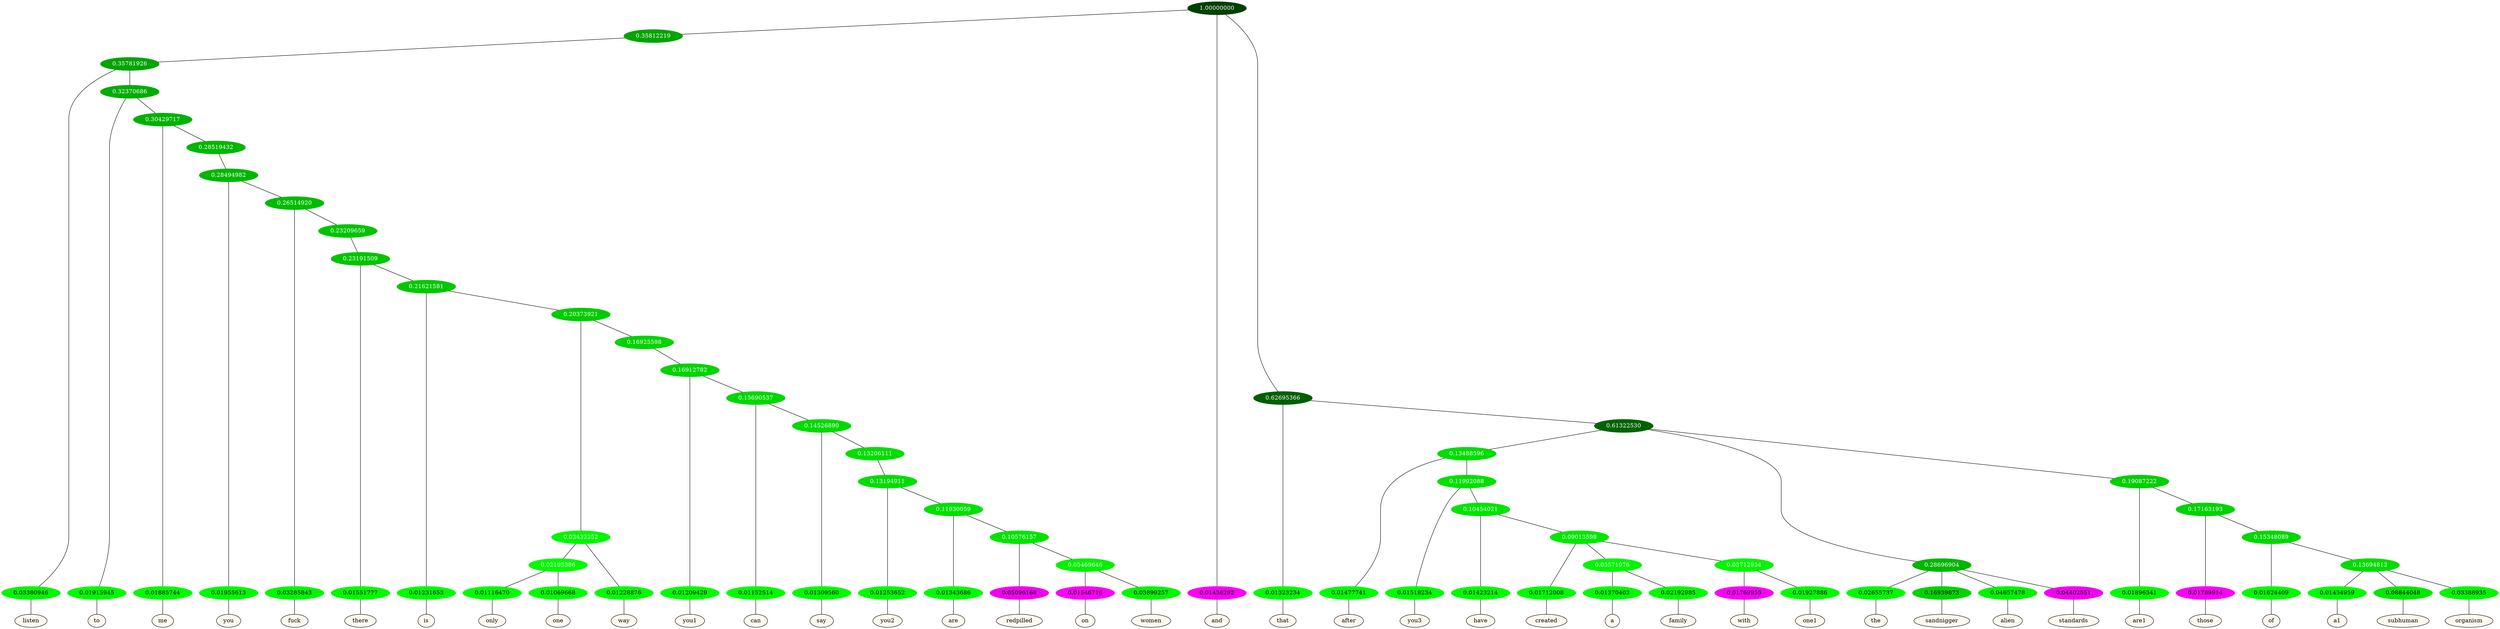 graph {
	node [format=png height=0.15 nodesep=0.001 ordering=out overlap=prism overlap_scaling=0.01 ranksep=0.001 ratio=0.2 style=filled width=0.15]
	{
		rank=same
		a_w_7 [label=listen color=black fillcolor=floralwhite style="filled,solid"]
		a_w_12 [label=to color=black fillcolor=floralwhite style="filled,solid"]
		a_w_22 [label=me color=black fillcolor=floralwhite style="filled,solid"]
		a_w_33 [label=you color=black fillcolor=floralwhite style="filled,solid"]
		a_w_41 [label=fuck color=black fillcolor=floralwhite style="filled,solid"]
		a_w_48 [label=there color=black fillcolor=floralwhite style="filled,solid"]
		a_w_50 [label=is color=black fillcolor=floralwhite style="filled,solid"]
		a_w_57 [label=only color=black fillcolor=floralwhite style="filled,solid"]
		a_w_58 [label=one color=black fillcolor=floralwhite style="filled,solid"]
		a_w_55 [label=way color=black fillcolor=floralwhite style="filled,solid"]
		a_w_59 [label=you1 color=black fillcolor=floralwhite style="filled,solid"]
		a_w_61 [label=can color=black fillcolor=floralwhite style="filled,solid"]
		a_w_63 [label=say color=black fillcolor=floralwhite style="filled,solid"]
		a_w_66 [label=you2 color=black fillcolor=floralwhite style="filled,solid"]
		a_w_68 [label=are color=black fillcolor=floralwhite style="filled,solid"]
		a_w_70 [label=redpilled color=black fillcolor=floralwhite style="filled,solid"]
		a_w_72 [label=on color=black fillcolor=floralwhite style="filled,solid"]
		a_w_73 [label=women color=black fillcolor=floralwhite style="filled,solid"]
		a_w_2 [label=and color=black fillcolor=floralwhite style="filled,solid"]
		a_w_5 [label=that color=black fillcolor=floralwhite style="filled,solid"]
		a_w_14 [label=after color=black fillcolor=floralwhite style="filled,solid"]
		a_w_24 [label=you3 color=black fillcolor=floralwhite style="filled,solid"]
		a_w_29 [label=have color=black fillcolor=floralwhite style="filled,solid"]
		a_w_35 [label=created color=black fillcolor=floralwhite style="filled,solid"]
		a_w_43 [label=a color=black fillcolor=floralwhite style="filled,solid"]
		a_w_44 [label=family color=black fillcolor=floralwhite style="filled,solid"]
		a_w_45 [label=with color=black fillcolor=floralwhite style="filled,solid"]
		a_w_46 [label=one1 color=black fillcolor=floralwhite style="filled,solid"]
		a_w_16 [label=the color=black fillcolor=floralwhite style="filled,solid"]
		a_w_17 [label=sandnigger color=black fillcolor=floralwhite style="filled,solid"]
		a_w_18 [label=alien color=black fillcolor=floralwhite style="filled,solid"]
		a_w_19 [label=standards color=black fillcolor=floralwhite style="filled,solid"]
		a_w_20 [label=are1 color=black fillcolor=floralwhite style="filled,solid"]
		a_w_26 [label=those color=black fillcolor=floralwhite style="filled,solid"]
		a_w_31 [label=of color=black fillcolor=floralwhite style="filled,solid"]
		a_w_38 [label=a1 color=black fillcolor=floralwhite style="filled,solid"]
		a_w_39 [label=subhuman color=black fillcolor=floralwhite style="filled,solid"]
		a_w_40 [label=organism color=black fillcolor=floralwhite style="filled,solid"]
	}
	a_n_7 -- a_w_7
	a_n_12 -- a_w_12
	a_n_22 -- a_w_22
	a_n_33 -- a_w_33
	a_n_41 -- a_w_41
	a_n_48 -- a_w_48
	a_n_50 -- a_w_50
	a_n_57 -- a_w_57
	a_n_58 -- a_w_58
	a_n_55 -- a_w_55
	a_n_59 -- a_w_59
	a_n_61 -- a_w_61
	a_n_63 -- a_w_63
	a_n_66 -- a_w_66
	a_n_68 -- a_w_68
	a_n_70 -- a_w_70
	a_n_72 -- a_w_72
	a_n_73 -- a_w_73
	a_n_2 -- a_w_2
	a_n_5 -- a_w_5
	a_n_14 -- a_w_14
	a_n_24 -- a_w_24
	a_n_29 -- a_w_29
	a_n_35 -- a_w_35
	a_n_43 -- a_w_43
	a_n_44 -- a_w_44
	a_n_45 -- a_w_45
	a_n_46 -- a_w_46
	a_n_16 -- a_w_16
	a_n_17 -- a_w_17
	a_n_18 -- a_w_18
	a_n_19 -- a_w_19
	a_n_20 -- a_w_20
	a_n_26 -- a_w_26
	a_n_31 -- a_w_31
	a_n_38 -- a_w_38
	a_n_39 -- a_w_39
	a_n_40 -- a_w_40
	{
		rank=same
		a_n_7 [label=0.03380946 color="0.334 1.000 0.966" fontcolor=black]
		a_n_12 [label=0.01915945 color="0.334 1.000 0.981" fontcolor=black]
		a_n_22 [label=0.01885744 color="0.334 1.000 0.981" fontcolor=black]
		a_n_33 [label=0.01955613 color="0.334 1.000 0.980" fontcolor=black]
		a_n_41 [label=0.03285843 color="0.334 1.000 0.967" fontcolor=black]
		a_n_48 [label=0.01551777 color="0.334 1.000 0.984" fontcolor=black]
		a_n_50 [label=0.01231653 color="0.334 1.000 0.988" fontcolor=black]
		a_n_57 [label=0.01116470 color="0.334 1.000 0.989" fontcolor=black]
		a_n_58 [label=0.01069668 color="0.334 1.000 0.989" fontcolor=black]
		a_n_55 [label=0.01228876 color="0.334 1.000 0.988" fontcolor=black]
		a_n_59 [label=0.01209429 color="0.334 1.000 0.988" fontcolor=black]
		a_n_61 [label=0.01152514 color="0.334 1.000 0.988" fontcolor=black]
		a_n_63 [label=0.01309560 color="0.334 1.000 0.987" fontcolor=black]
		a_n_66 [label=0.01253652 color="0.334 1.000 0.987" fontcolor=black]
		a_n_68 [label=0.01343686 color="0.334 1.000 0.987" fontcolor=black]
		a_n_70 [label=0.05096168 color="0.835 1.000 0.949" fontcolor=black]
		a_n_72 [label=0.01546716 color="0.835 1.000 0.985" fontcolor=black]
		a_n_73 [label=0.03899257 color="0.334 1.000 0.961" fontcolor=black]
		a_n_2 [label=0.01436292 color="0.835 1.000 0.986" fontcolor=black]
		a_n_5 [label=0.01323234 color="0.334 1.000 0.987" fontcolor=black]
		a_n_14 [label=0.01477741 color="0.334 1.000 0.985" fontcolor=black]
		a_n_24 [label=0.01518234 color="0.334 1.000 0.985" fontcolor=black]
		a_n_29 [label=0.01423214 color="0.334 1.000 0.986" fontcolor=black]
		a_n_35 [label=0.01712008 color="0.334 1.000 0.983" fontcolor=black]
		a_n_43 [label=0.01370403 color="0.334 1.000 0.986" fontcolor=black]
		a_n_44 [label=0.02192985 color="0.334 1.000 0.978" fontcolor=black]
		a_n_45 [label=0.01769955 color="0.835 1.000 0.982" fontcolor=black]
		a_n_46 [label=0.01927886 color="0.334 1.000 0.981" fontcolor=black]
		a_n_16 [label=0.02655737 color="0.334 1.000 0.973" fontcolor=black]
		a_n_17 [label=0.16939873 color="0.334 1.000 0.831" fontcolor=black]
		a_n_18 [label=0.04657478 color="0.334 1.000 0.953" fontcolor=black]
		a_n_19 [label=0.04402551 color="0.835 1.000 0.956" fontcolor=black]
		a_n_20 [label=0.01896341 color="0.334 1.000 0.981" fontcolor=black]
		a_n_26 [label=0.01789914 color="0.835 1.000 0.982" fontcolor=black]
		a_n_31 [label=0.01624409 color="0.334 1.000 0.984" fontcolor=black]
		a_n_38 [label=0.01434959 color="0.334 1.000 0.986" fontcolor=black]
		a_n_39 [label=0.08844048 color="0.334 1.000 0.912" fontcolor=black]
		a_n_40 [label=0.03388935 color="0.334 1.000 0.966" fontcolor=black]
	}
	a_n_0 [label=1.00000000 color="0.334 1.000 0.250" fontcolor=grey99]
	a_n_1 [label=0.35812219 color="0.334 1.000 0.642" fontcolor=grey99]
	a_n_0 -- a_n_1
	a_n_0 -- a_n_2
	a_n_3 [label=0.62695366 color="0.334 1.000 0.373" fontcolor=grey99]
	a_n_0 -- a_n_3
	a_n_4 [label=0.35781926 color="0.334 1.000 0.642" fontcolor=grey99]
	a_n_1 -- a_n_4
	a_n_3 -- a_n_5
	a_n_6 [label=0.61322530 color="0.334 1.000 0.387" fontcolor=grey99]
	a_n_3 -- a_n_6
	a_n_4 -- a_n_7
	a_n_8 [label=0.32370686 color="0.334 1.000 0.676" fontcolor=grey99]
	a_n_4 -- a_n_8
	a_n_9 [label=0.13488596 color="0.334 1.000 0.865" fontcolor=grey99]
	a_n_6 -- a_n_9
	a_n_10 [label=0.28696904 color="0.334 1.000 0.713" fontcolor=grey99]
	a_n_6 -- a_n_10
	a_n_11 [label=0.19087222 color="0.334 1.000 0.809" fontcolor=grey99]
	a_n_6 -- a_n_11
	a_n_8 -- a_n_12
	a_n_13 [label=0.30429717 color="0.334 1.000 0.696" fontcolor=grey99]
	a_n_8 -- a_n_13
	a_n_9 -- a_n_14
	a_n_15 [label=0.11992088 color="0.334 1.000 0.880" fontcolor=grey99]
	a_n_9 -- a_n_15
	a_n_10 -- a_n_16
	a_n_10 -- a_n_17
	a_n_10 -- a_n_18
	a_n_10 -- a_n_19
	a_n_11 -- a_n_20
	a_n_21 [label=0.17163193 color="0.334 1.000 0.828" fontcolor=grey99]
	a_n_11 -- a_n_21
	a_n_13 -- a_n_22
	a_n_23 [label=0.28519432 color="0.334 1.000 0.715" fontcolor=grey99]
	a_n_13 -- a_n_23
	a_n_15 -- a_n_24
	a_n_25 [label=0.10454021 color="0.334 1.000 0.895" fontcolor=grey99]
	a_n_15 -- a_n_25
	a_n_21 -- a_n_26
	a_n_27 [label=0.15348089 color="0.334 1.000 0.847" fontcolor=grey99]
	a_n_21 -- a_n_27
	a_n_28 [label=0.28494982 color="0.334 1.000 0.715" fontcolor=grey99]
	a_n_23 -- a_n_28
	a_n_25 -- a_n_29
	a_n_30 [label=0.09013598 color="0.334 1.000 0.910" fontcolor=grey99]
	a_n_25 -- a_n_30
	a_n_27 -- a_n_31
	a_n_32 [label=0.13694812 color="0.334 1.000 0.863" fontcolor=grey99]
	a_n_27 -- a_n_32
	a_n_28 -- a_n_33
	a_n_34 [label=0.26514920 color="0.334 1.000 0.735" fontcolor=grey99]
	a_n_28 -- a_n_34
	a_n_30 -- a_n_35
	a_n_36 [label=0.03571976 color="0.334 1.000 0.964" fontcolor=grey99]
	a_n_30 -- a_n_36
	a_n_37 [label=0.03712934 color="0.334 1.000 0.963" fontcolor=grey99]
	a_n_30 -- a_n_37
	a_n_32 -- a_n_38
	a_n_32 -- a_n_39
	a_n_32 -- a_n_40
	a_n_34 -- a_n_41
	a_n_42 [label=0.23209659 color="0.334 1.000 0.768" fontcolor=grey99]
	a_n_34 -- a_n_42
	a_n_36 -- a_n_43
	a_n_36 -- a_n_44
	a_n_37 -- a_n_45
	a_n_37 -- a_n_46
	a_n_47 [label=0.23191509 color="0.334 1.000 0.768" fontcolor=grey99]
	a_n_42 -- a_n_47
	a_n_47 -- a_n_48
	a_n_49 [label=0.21621581 color="0.334 1.000 0.784" fontcolor=grey99]
	a_n_47 -- a_n_49
	a_n_49 -- a_n_50
	a_n_51 [label=0.20373921 color="0.334 1.000 0.796" fontcolor=grey99]
	a_n_49 -- a_n_51
	a_n_52 [label=0.03432252 color="0.334 1.000 0.966" fontcolor=grey99]
	a_n_51 -- a_n_52
	a_n_53 [label=0.16925598 color="0.334 1.000 0.831" fontcolor=grey99]
	a_n_51 -- a_n_53
	a_n_54 [label=0.02193386 color="0.334 1.000 0.978" fontcolor=grey99]
	a_n_52 -- a_n_54
	a_n_52 -- a_n_55
	a_n_56 [label=0.16912782 color="0.334 1.000 0.831" fontcolor=grey99]
	a_n_53 -- a_n_56
	a_n_54 -- a_n_57
	a_n_54 -- a_n_58
	a_n_56 -- a_n_59
	a_n_60 [label=0.15690537 color="0.334 1.000 0.843" fontcolor=grey99]
	a_n_56 -- a_n_60
	a_n_60 -- a_n_61
	a_n_62 [label=0.14526890 color="0.334 1.000 0.855" fontcolor=grey99]
	a_n_60 -- a_n_62
	a_n_62 -- a_n_63
	a_n_64 [label=0.13206111 color="0.334 1.000 0.868" fontcolor=grey99]
	a_n_62 -- a_n_64
	a_n_65 [label=0.13194911 color="0.334 1.000 0.868" fontcolor=grey99]
	a_n_64 -- a_n_65
	a_n_65 -- a_n_66
	a_n_67 [label=0.11930059 color="0.334 1.000 0.881" fontcolor=grey99]
	a_n_65 -- a_n_67
	a_n_67 -- a_n_68
	a_n_69 [label=0.10576157 color="0.334 1.000 0.894" fontcolor=grey99]
	a_n_67 -- a_n_69
	a_n_69 -- a_n_70
	a_n_71 [label=0.05469646 color="0.334 1.000 0.945" fontcolor=grey99]
	a_n_69 -- a_n_71
	a_n_71 -- a_n_72
	a_n_71 -- a_n_73
}
